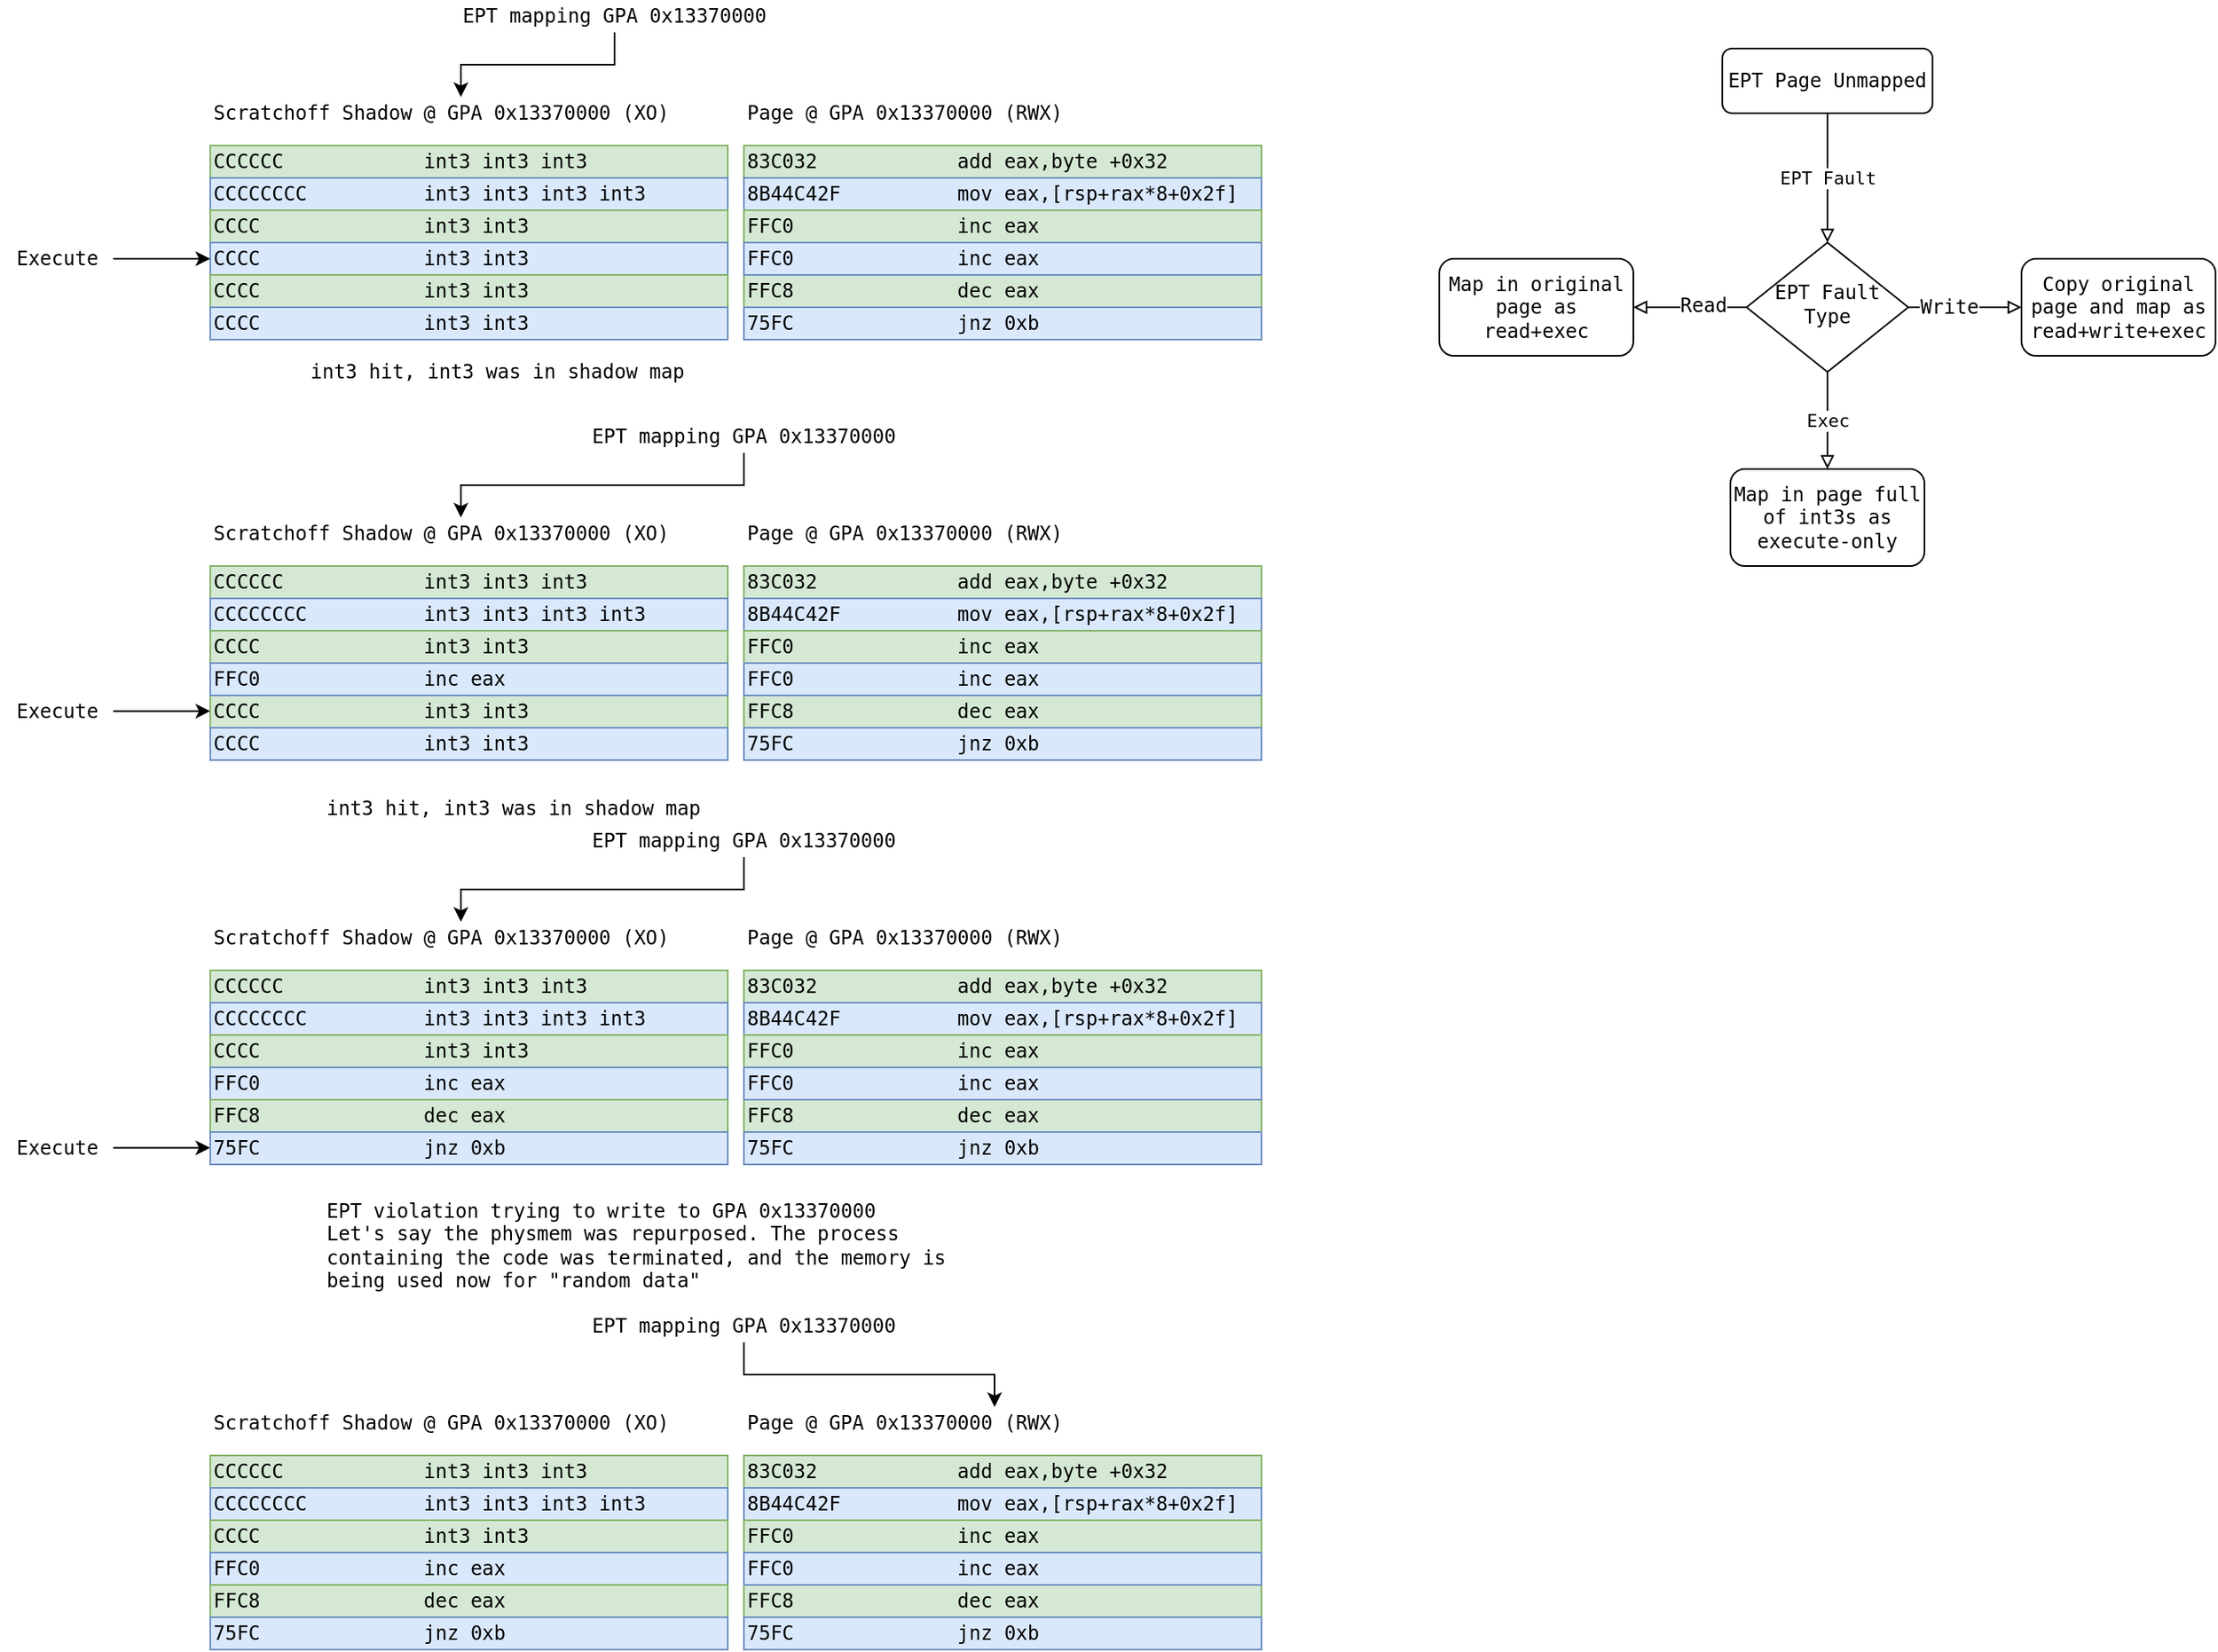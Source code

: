 <mxfile version="12.6.5" type="device"><diagram id="C5RBs43oDa-KdzZeNtuy" name="Page-1"><mxGraphModel dx="3076" dy="861" grid="1" gridSize="10" guides="1" tooltips="1" connect="1" arrows="1" fold="1" page="1" pageScale="1" pageWidth="827" pageHeight="1169" math="0" shadow="0"><root><mxCell id="WIyWlLk6GJQsqaUBKTNV-0"/><mxCell id="WIyWlLk6GJQsqaUBKTNV-1" parent="WIyWlLk6GJQsqaUBKTNV-0"/><mxCell id="fYYYIDdy7wJYG13n1ZmC-24" value="EPT Fault" style="edgeStyle=orthogonalEdgeStyle;rounded=0;orthogonalLoop=1;jettySize=auto;html=1;exitX=0.5;exitY=1;exitDx=0;exitDy=0;entryX=0.5;entryY=0;entryDx=0;entryDy=0;endArrow=block;endFill=0;align=center;fontFamily=Monospace;" parent="WIyWlLk6GJQsqaUBKTNV-1" source="WIyWlLk6GJQsqaUBKTNV-3" target="WIyWlLk6GJQsqaUBKTNV-6" edge="1"><mxGeometry relative="1" as="geometry"><Array as="points"><mxPoint x="220" y="130"/><mxPoint x="220" y="130"/></Array></mxGeometry></mxCell><mxCell id="WIyWlLk6GJQsqaUBKTNV-3" value="EPT Page Unmapped" style="rounded=1;whiteSpace=wrap;html=1;fontSize=12;glass=0;strokeWidth=1;shadow=0;fontFamily=Monospace;" parent="WIyWlLk6GJQsqaUBKTNV-1" vertex="1"><mxGeometry x="155" y="50" width="130" height="40" as="geometry"/></mxCell><mxCell id="fYYYIDdy7wJYG13n1ZmC-17" style="edgeStyle=orthogonalEdgeStyle;rounded=0;orthogonalLoop=1;jettySize=auto;html=1;exitX=1;exitY=0.5;exitDx=0;exitDy=0;endArrow=block;endFill=0;fontFamily=Monospace;" parent="WIyWlLk6GJQsqaUBKTNV-1" source="WIyWlLk6GJQsqaUBKTNV-6" target="fYYYIDdy7wJYG13n1ZmC-16" edge="1"><mxGeometry relative="1" as="geometry"/></mxCell><mxCell id="fYYYIDdy7wJYG13n1ZmC-18" value="Write" style="text;html=1;align=center;verticalAlign=middle;resizable=0;points=[];labelBackgroundColor=#ffffff;fontFamily=Monospace;" parent="fYYYIDdy7wJYG13n1ZmC-17" vertex="1" connectable="0"><mxGeometry x="-0.281" relative="1" as="geometry"><mxPoint as="offset"/></mxGeometry></mxCell><mxCell id="fYYYIDdy7wJYG13n1ZmC-20" style="edgeStyle=orthogonalEdgeStyle;rounded=0;orthogonalLoop=1;jettySize=auto;html=1;exitX=0;exitY=0.5;exitDx=0;exitDy=0;entryX=1;entryY=0.5;entryDx=0;entryDy=0;endArrow=block;endFill=0;fontFamily=Monospace;" parent="WIyWlLk6GJQsqaUBKTNV-1" source="WIyWlLk6GJQsqaUBKTNV-6" target="fYYYIDdy7wJYG13n1ZmC-19" edge="1"><mxGeometry relative="1" as="geometry"/></mxCell><mxCell id="fYYYIDdy7wJYG13n1ZmC-21" value="Read" style="text;html=1;align=center;verticalAlign=middle;resizable=0;points=[];labelBackgroundColor=#ffffff;fontFamily=Monospace;" parent="fYYYIDdy7wJYG13n1ZmC-20" vertex="1" connectable="0"><mxGeometry x="-0.224" y="-1" relative="1" as="geometry"><mxPoint as="offset"/></mxGeometry></mxCell><mxCell id="fYYYIDdy7wJYG13n1ZmC-23" value="Exec" style="edgeStyle=orthogonalEdgeStyle;rounded=0;orthogonalLoop=1;jettySize=auto;html=1;exitX=0.5;exitY=1;exitDx=0;exitDy=0;entryX=0.5;entryY=0;entryDx=0;entryDy=0;endArrow=block;endFill=0;fontFamily=Monospace;" parent="WIyWlLk6GJQsqaUBKTNV-1" source="WIyWlLk6GJQsqaUBKTNV-6" target="fYYYIDdy7wJYG13n1ZmC-22" edge="1"><mxGeometry relative="1" as="geometry"><Array as="points"><mxPoint x="220" y="270"/><mxPoint x="220" y="270"/></Array></mxGeometry></mxCell><mxCell id="WIyWlLk6GJQsqaUBKTNV-6" value="EPT Fault Type" style="rhombus;whiteSpace=wrap;html=1;shadow=0;fontFamily=Monospace;fontSize=12;align=center;strokeWidth=1;spacing=6;spacingTop=-4;" parent="WIyWlLk6GJQsqaUBKTNV-1" vertex="1"><mxGeometry x="170" y="170" width="100" height="80" as="geometry"/></mxCell><mxCell id="fYYYIDdy7wJYG13n1ZmC-16" value="Copy original page and map as read+write+exec" style="rounded=1;whiteSpace=wrap;html=1;shadow=0;comic=0;fontFamily=Monospace;" parent="WIyWlLk6GJQsqaUBKTNV-1" vertex="1"><mxGeometry x="340" y="180" width="120" height="60" as="geometry"/></mxCell><mxCell id="fYYYIDdy7wJYG13n1ZmC-19" value="Map in original page as read+exec" style="rounded=1;whiteSpace=wrap;html=1;shadow=0;comic=0;fontFamily=Monospace;" parent="WIyWlLk6GJQsqaUBKTNV-1" vertex="1"><mxGeometry x="-20.0" y="180" width="120" height="60" as="geometry"/></mxCell><mxCell id="fYYYIDdy7wJYG13n1ZmC-22" value="Map in page full of int3s as execute-only" style="rounded=1;whiteSpace=wrap;html=1;shadow=0;comic=0;fontFamily=Monospace;" parent="WIyWlLk6GJQsqaUBKTNV-1" vertex="1"><mxGeometry x="160" y="310" width="120" height="60" as="geometry"/></mxCell><mxCell id="PS5D3Dd8yRjl23lFKh8h-10" value="&lt;div&gt;83C032&amp;nbsp; &amp;nbsp; &amp;nbsp; &amp;nbsp; &amp;nbsp; &amp;nbsp; add eax,byte +0x32&lt;/div&gt;" style="rounded=0;whiteSpace=wrap;html=1;fontFamily=Monospace;align=left;fillColor=#d5e8d4;strokeColor=#82b366;" vertex="1" parent="WIyWlLk6GJQsqaUBKTNV-1"><mxGeometry x="-450" y="110" width="320" height="20" as="geometry"/></mxCell><mxCell id="PS5D3Dd8yRjl23lFKh8h-11" value="&lt;span style=&quot;white-space: normal&quot;&gt;8B44C42F&amp;nbsp; &amp;nbsp; &amp;nbsp; &amp;nbsp; &amp;nbsp; mov eax,[rsp+rax*8+0x2f]&lt;/span&gt;" style="rounded=0;whiteSpace=wrap;html=1;fontFamily=Monospace;align=left;fillColor=#dae8fc;strokeColor=#6c8ebf;" vertex="1" parent="WIyWlLk6GJQsqaUBKTNV-1"><mxGeometry x="-450" y="130" width="320" height="20" as="geometry"/></mxCell><mxCell id="PS5D3Dd8yRjl23lFKh8h-12" value="&lt;span style=&quot;text-align: center&quot;&gt;FFC0&amp;nbsp; &amp;nbsp; &amp;nbsp; &amp;nbsp; &amp;nbsp; &amp;nbsp; &amp;nbsp; inc eax&lt;/span&gt;" style="rounded=0;whiteSpace=wrap;html=1;fontFamily=Monospace;align=left;fillColor=#d5e8d4;strokeColor=#82b366;" vertex="1" parent="WIyWlLk6GJQsqaUBKTNV-1"><mxGeometry x="-450" y="150" width="320" height="20" as="geometry"/></mxCell><mxCell id="PS5D3Dd8yRjl23lFKh8h-14" value="&lt;span style=&quot;text-align: center&quot;&gt;FFC8&amp;nbsp; &amp;nbsp; &amp;nbsp; &amp;nbsp; &amp;nbsp; &amp;nbsp; &amp;nbsp; dec eax&lt;/span&gt;" style="rounded=0;whiteSpace=wrap;html=1;fontFamily=Monospace;align=left;fillColor=#d5e8d4;strokeColor=#82b366;" vertex="1" parent="WIyWlLk6GJQsqaUBKTNV-1"><mxGeometry x="-450" y="190" width="320" height="20" as="geometry"/></mxCell><mxCell id="PS5D3Dd8yRjl23lFKh8h-15" value="&lt;span style=&quot;text-align: center&quot;&gt;75FC&amp;nbsp; &amp;nbsp; &amp;nbsp; &amp;nbsp; &amp;nbsp; &amp;nbsp; &amp;nbsp; jnz 0xb&lt;/span&gt;" style="rounded=0;whiteSpace=wrap;html=1;fontFamily=Monospace;align=left;fillColor=#dae8fc;strokeColor=#6c8ebf;" vertex="1" parent="WIyWlLk6GJQsqaUBKTNV-1"><mxGeometry x="-450" y="210" width="320" height="20" as="geometry"/></mxCell><mxCell id="PS5D3Dd8yRjl23lFKh8h-16" value="Page @ GPA 0x13370000 (RWX)" style="text;html=1;strokeColor=none;fillColor=none;align=left;verticalAlign=middle;whiteSpace=wrap;rounded=0;fontFamily=Monospace;" vertex="1" parent="WIyWlLk6GJQsqaUBKTNV-1"><mxGeometry x="-450" y="80" width="310" height="20" as="geometry"/></mxCell><mxCell id="PS5D3Dd8yRjl23lFKh8h-18" value="&lt;div&gt;CCCCCC&amp;nbsp; &amp;nbsp; &amp;nbsp; &amp;nbsp; &amp;nbsp; &amp;nbsp; int3 int3 int3&lt;/div&gt;" style="rounded=0;whiteSpace=wrap;html=1;fontFamily=Monospace;align=left;fillColor=#d5e8d4;strokeColor=#82b366;" vertex="1" parent="WIyWlLk6GJQsqaUBKTNV-1"><mxGeometry x="-780" y="110" width="320" height="20" as="geometry"/></mxCell><mxCell id="PS5D3Dd8yRjl23lFKh8h-19" value="&lt;span style=&quot;white-space: normal&quot;&gt;CCCCCCCC&amp;nbsp; &amp;nbsp; &amp;nbsp; &amp;nbsp; &amp;nbsp; int3 int3 int3 int3&lt;/span&gt;" style="rounded=0;whiteSpace=wrap;html=1;fontFamily=Monospace;align=left;fillColor=#dae8fc;strokeColor=#6c8ebf;" vertex="1" parent="WIyWlLk6GJQsqaUBKTNV-1"><mxGeometry x="-780" y="130" width="320" height="20" as="geometry"/></mxCell><mxCell id="PS5D3Dd8yRjl23lFKh8h-20" value="&lt;span style=&quot;text-align: center&quot;&gt;CCCC&amp;nbsp; &amp;nbsp; &amp;nbsp; &amp;nbsp; &amp;nbsp; &amp;nbsp; &amp;nbsp; int3 int3&lt;/span&gt;" style="rounded=0;whiteSpace=wrap;html=1;fontFamily=Monospace;align=left;fillColor=#d5e8d4;strokeColor=#82b366;" vertex="1" parent="WIyWlLk6GJQsqaUBKTNV-1"><mxGeometry x="-780" y="150" width="320" height="20" as="geometry"/></mxCell><mxCell id="PS5D3Dd8yRjl23lFKh8h-21" value="&lt;span style=&quot;text-align: center&quot;&gt;CCCC&amp;nbsp; &amp;nbsp; &amp;nbsp; &amp;nbsp; &amp;nbsp; &amp;nbsp; &amp;nbsp; int3 int3&lt;/span&gt;" style="rounded=0;whiteSpace=wrap;html=1;fontFamily=Monospace;align=left;fillColor=#dae8fc;strokeColor=#6c8ebf;" vertex="1" parent="WIyWlLk6GJQsqaUBKTNV-1"><mxGeometry x="-780" y="170" width="320" height="20" as="geometry"/></mxCell><mxCell id="PS5D3Dd8yRjl23lFKh8h-22" value="&lt;span style=&quot;text-align: center&quot;&gt;CCCC&amp;nbsp; &amp;nbsp; &amp;nbsp; &amp;nbsp; &amp;nbsp; &amp;nbsp; &amp;nbsp; int3 int3&lt;/span&gt;" style="rounded=0;whiteSpace=wrap;html=1;fontFamily=Monospace;align=left;fillColor=#d5e8d4;strokeColor=#82b366;" vertex="1" parent="WIyWlLk6GJQsqaUBKTNV-1"><mxGeometry x="-780" y="190" width="320" height="20" as="geometry"/></mxCell><mxCell id="PS5D3Dd8yRjl23lFKh8h-23" value="&lt;span style=&quot;text-align: center&quot;&gt;CCCC&amp;nbsp; &amp;nbsp; &amp;nbsp; &amp;nbsp; &amp;nbsp; &amp;nbsp; &amp;nbsp; int3 int3&lt;/span&gt;" style="rounded=0;whiteSpace=wrap;html=1;fontFamily=Monospace;align=left;fillColor=#dae8fc;strokeColor=#6c8ebf;" vertex="1" parent="WIyWlLk6GJQsqaUBKTNV-1"><mxGeometry x="-780" y="210" width="320" height="20" as="geometry"/></mxCell><mxCell id="PS5D3Dd8yRjl23lFKh8h-25" value="Scratchoff Shadow @ GPA 0x13370000 (XO)" style="text;html=1;strokeColor=none;fillColor=none;align=left;verticalAlign=middle;whiteSpace=wrap;rounded=0;fontFamily=Monospace;" vertex="1" parent="WIyWlLk6GJQsqaUBKTNV-1"><mxGeometry x="-780" y="80" width="310" height="20" as="geometry"/></mxCell><mxCell id="PS5D3Dd8yRjl23lFKh8h-27" style="edgeStyle=orthogonalEdgeStyle;rounded=0;orthogonalLoop=1;jettySize=auto;html=1;exitX=0.5;exitY=1;exitDx=0;exitDy=0;fontFamily=Monospace;" edge="1" parent="WIyWlLk6GJQsqaUBKTNV-1" source="PS5D3Dd8yRjl23lFKh8h-26" target="PS5D3Dd8yRjl23lFKh8h-25"><mxGeometry relative="1" as="geometry"/></mxCell><mxCell id="PS5D3Dd8yRjl23lFKh8h-26" value="EPT mapping GPA 0x13370000" style="text;html=1;strokeColor=none;fillColor=none;align=center;verticalAlign=middle;whiteSpace=wrap;rounded=0;fontFamily=Monospace;" vertex="1" parent="WIyWlLk6GJQsqaUBKTNV-1"><mxGeometry x="-660" y="20" width="260" height="20" as="geometry"/></mxCell><mxCell id="PS5D3Dd8yRjl23lFKh8h-28" value="" style="endArrow=classic;html=1;fontFamily=Monospace;" edge="1" parent="WIyWlLk6GJQsqaUBKTNV-1"><mxGeometry width="50" height="50" relative="1" as="geometry"><mxPoint x="-840" y="180" as="sourcePoint"/><mxPoint x="-780" y="180" as="targetPoint"/></mxGeometry></mxCell><mxCell id="PS5D3Dd8yRjl23lFKh8h-29" value="int3 hit, int3 was in shadow map" style="text;html=1;strokeColor=none;fillColor=none;align=left;verticalAlign=middle;whiteSpace=wrap;rounded=0;fontFamily=Monospace;" vertex="1" parent="WIyWlLk6GJQsqaUBKTNV-1"><mxGeometry x="-720" y="240" width="260" height="20" as="geometry"/></mxCell><mxCell id="PS5D3Dd8yRjl23lFKh8h-30" value="Execute" style="text;html=1;align=center;verticalAlign=middle;resizable=0;points=[];autosize=1;fontFamily=Monospace;" vertex="1" parent="WIyWlLk6GJQsqaUBKTNV-1"><mxGeometry x="-910" y="170" width="70" height="20" as="geometry"/></mxCell><mxCell id="PS5D3Dd8yRjl23lFKh8h-31" value="&lt;div&gt;83C032&amp;nbsp; &amp;nbsp; &amp;nbsp; &amp;nbsp; &amp;nbsp; &amp;nbsp; add eax,byte +0x32&lt;/div&gt;" style="rounded=0;whiteSpace=wrap;html=1;fontFamily=Monospace;align=left;fillColor=#d5e8d4;strokeColor=#82b366;" vertex="1" parent="WIyWlLk6GJQsqaUBKTNV-1"><mxGeometry x="-450" y="370" width="320" height="20" as="geometry"/></mxCell><mxCell id="PS5D3Dd8yRjl23lFKh8h-32" value="&lt;span style=&quot;white-space: normal&quot;&gt;8B44C42F&amp;nbsp; &amp;nbsp; &amp;nbsp; &amp;nbsp; &amp;nbsp; mov eax,[rsp+rax*8+0x2f]&lt;/span&gt;" style="rounded=0;whiteSpace=wrap;html=1;fontFamily=Monospace;align=left;fillColor=#dae8fc;strokeColor=#6c8ebf;" vertex="1" parent="WIyWlLk6GJQsqaUBKTNV-1"><mxGeometry x="-450" y="390" width="320" height="20" as="geometry"/></mxCell><mxCell id="PS5D3Dd8yRjl23lFKh8h-33" value="&lt;span style=&quot;text-align: center&quot;&gt;FFC0&amp;nbsp; &amp;nbsp; &amp;nbsp; &amp;nbsp; &amp;nbsp; &amp;nbsp; &amp;nbsp; inc eax&lt;/span&gt;" style="rounded=0;whiteSpace=wrap;html=1;fontFamily=Monospace;align=left;fillColor=#d5e8d4;strokeColor=#82b366;" vertex="1" parent="WIyWlLk6GJQsqaUBKTNV-1"><mxGeometry x="-450" y="410" width="320" height="20" as="geometry"/></mxCell><mxCell id="PS5D3Dd8yRjl23lFKh8h-35" value="&lt;span style=&quot;text-align: center&quot;&gt;FFC8&amp;nbsp; &amp;nbsp; &amp;nbsp; &amp;nbsp; &amp;nbsp; &amp;nbsp; &amp;nbsp; dec eax&lt;/span&gt;" style="rounded=0;whiteSpace=wrap;html=1;fontFamily=Monospace;align=left;fillColor=#d5e8d4;strokeColor=#82b366;" vertex="1" parent="WIyWlLk6GJQsqaUBKTNV-1"><mxGeometry x="-450" y="450" width="320" height="20" as="geometry"/></mxCell><mxCell id="PS5D3Dd8yRjl23lFKh8h-36" value="&lt;span style=&quot;text-align: center&quot;&gt;75FC&amp;nbsp; &amp;nbsp; &amp;nbsp; &amp;nbsp; &amp;nbsp; &amp;nbsp; &amp;nbsp; jnz 0xb&lt;/span&gt;" style="rounded=0;whiteSpace=wrap;html=1;fontFamily=Monospace;align=left;fillColor=#dae8fc;strokeColor=#6c8ebf;" vertex="1" parent="WIyWlLk6GJQsqaUBKTNV-1"><mxGeometry x="-450" y="470" width="320" height="20" as="geometry"/></mxCell><mxCell id="PS5D3Dd8yRjl23lFKh8h-37" value="Page @ GPA 0x13370000 (RWX)" style="text;html=1;strokeColor=none;fillColor=none;align=left;verticalAlign=middle;whiteSpace=wrap;rounded=0;fontFamily=Monospace;" vertex="1" parent="WIyWlLk6GJQsqaUBKTNV-1"><mxGeometry x="-450" y="340" width="310" height="20" as="geometry"/></mxCell><mxCell id="PS5D3Dd8yRjl23lFKh8h-38" value="&lt;div&gt;CCCCCC&amp;nbsp; &amp;nbsp; &amp;nbsp; &amp;nbsp; &amp;nbsp; &amp;nbsp; int3 int3 int3&lt;/div&gt;" style="rounded=0;whiteSpace=wrap;html=1;fontFamily=Monospace;align=left;fillColor=#d5e8d4;strokeColor=#82b366;" vertex="1" parent="WIyWlLk6GJQsqaUBKTNV-1"><mxGeometry x="-780" y="370" width="320" height="20" as="geometry"/></mxCell><mxCell id="PS5D3Dd8yRjl23lFKh8h-39" value="&lt;span style=&quot;white-space: normal&quot;&gt;CCCCCCCC&amp;nbsp; &amp;nbsp; &amp;nbsp; &amp;nbsp; &amp;nbsp; int3 int3 int3 int3&lt;/span&gt;" style="rounded=0;whiteSpace=wrap;html=1;fontFamily=Monospace;align=left;fillColor=#dae8fc;strokeColor=#6c8ebf;" vertex="1" parent="WIyWlLk6GJQsqaUBKTNV-1"><mxGeometry x="-780" y="390" width="320" height="20" as="geometry"/></mxCell><mxCell id="PS5D3Dd8yRjl23lFKh8h-40" value="&lt;span style=&quot;text-align: center&quot;&gt;CCCC&amp;nbsp; &amp;nbsp; &amp;nbsp; &amp;nbsp; &amp;nbsp; &amp;nbsp; &amp;nbsp; int3 int3&lt;/span&gt;" style="rounded=0;whiteSpace=wrap;html=1;fontFamily=Monospace;align=left;fillColor=#d5e8d4;strokeColor=#82b366;" vertex="1" parent="WIyWlLk6GJQsqaUBKTNV-1"><mxGeometry x="-780" y="410" width="320" height="20" as="geometry"/></mxCell><mxCell id="PS5D3Dd8yRjl23lFKh8h-42" value="&lt;span style=&quot;text-align: center&quot;&gt;CCCC&amp;nbsp; &amp;nbsp; &amp;nbsp; &amp;nbsp; &amp;nbsp; &amp;nbsp; &amp;nbsp; int3 int3&lt;/span&gt;" style="rounded=0;whiteSpace=wrap;html=1;fontFamily=Monospace;align=left;fillColor=#d5e8d4;strokeColor=#82b366;" vertex="1" parent="WIyWlLk6GJQsqaUBKTNV-1"><mxGeometry x="-780" y="450" width="320" height="20" as="geometry"/></mxCell><mxCell id="PS5D3Dd8yRjl23lFKh8h-43" value="&lt;span style=&quot;text-align: center&quot;&gt;CCCC&amp;nbsp; &amp;nbsp; &amp;nbsp; &amp;nbsp; &amp;nbsp; &amp;nbsp; &amp;nbsp; int3 int3&lt;/span&gt;" style="rounded=0;whiteSpace=wrap;html=1;fontFamily=Monospace;align=left;fillColor=#dae8fc;strokeColor=#6c8ebf;" vertex="1" parent="WIyWlLk6GJQsqaUBKTNV-1"><mxGeometry x="-780" y="470" width="320" height="20" as="geometry"/></mxCell><mxCell id="PS5D3Dd8yRjl23lFKh8h-44" value="Scratchoff Shadow @ GPA 0x13370000 (XO)" style="text;html=1;strokeColor=none;fillColor=none;align=left;verticalAlign=middle;whiteSpace=wrap;rounded=0;fontFamily=Monospace;" vertex="1" parent="WIyWlLk6GJQsqaUBKTNV-1"><mxGeometry x="-780" y="340" width="310" height="20" as="geometry"/></mxCell><mxCell id="PS5D3Dd8yRjl23lFKh8h-45" value="" style="endArrow=classic;html=1;fontFamily=Monospace;" edge="1" parent="WIyWlLk6GJQsqaUBKTNV-1"><mxGeometry width="50" height="50" relative="1" as="geometry"><mxPoint x="-840" y="459.71" as="sourcePoint"/><mxPoint x="-780" y="459.71" as="targetPoint"/></mxGeometry></mxCell><mxCell id="PS5D3Dd8yRjl23lFKh8h-47" value="&lt;span style=&quot;text-align: center&quot;&gt;FFC0&amp;nbsp; &amp;nbsp; &amp;nbsp; &amp;nbsp; &amp;nbsp; &amp;nbsp; &amp;nbsp; inc eax&lt;/span&gt;" style="rounded=0;whiteSpace=wrap;html=1;fontFamily=Monospace;align=left;fillColor=#dae8fc;strokeColor=#6c8ebf;" vertex="1" parent="WIyWlLk6GJQsqaUBKTNV-1"><mxGeometry x="-780" y="430" width="320" height="20" as="geometry"/></mxCell><mxCell id="PS5D3Dd8yRjl23lFKh8h-48" value="&lt;span style=&quot;text-align: center&quot;&gt;FFC0&amp;nbsp; &amp;nbsp; &amp;nbsp; &amp;nbsp; &amp;nbsp; &amp;nbsp; &amp;nbsp; inc eax&lt;/span&gt;" style="rounded=0;whiteSpace=wrap;html=1;fontFamily=Monospace;align=left;fillColor=#dae8fc;strokeColor=#6c8ebf;" vertex="1" parent="WIyWlLk6GJQsqaUBKTNV-1"><mxGeometry x="-450" y="430" width="320" height="20" as="geometry"/></mxCell><mxCell id="PS5D3Dd8yRjl23lFKh8h-49" value="&lt;span style=&quot;text-align: center&quot;&gt;FFC0&amp;nbsp; &amp;nbsp; &amp;nbsp; &amp;nbsp; &amp;nbsp; &amp;nbsp; &amp;nbsp; inc eax&lt;/span&gt;" style="rounded=0;whiteSpace=wrap;html=1;fontFamily=Monospace;align=left;fillColor=#dae8fc;strokeColor=#6c8ebf;" vertex="1" parent="WIyWlLk6GJQsqaUBKTNV-1"><mxGeometry x="-450" y="170" width="320" height="20" as="geometry"/></mxCell><mxCell id="PS5D3Dd8yRjl23lFKh8h-50" value="Execute" style="text;html=1;align=center;verticalAlign=middle;resizable=0;points=[];autosize=1;fontFamily=Monospace;" vertex="1" parent="WIyWlLk6GJQsqaUBKTNV-1"><mxGeometry x="-910" y="450" width="70" height="20" as="geometry"/></mxCell><mxCell id="PS5D3Dd8yRjl23lFKh8h-51" value="int3 hit, int3 was in shadow map" style="text;html=1;strokeColor=none;fillColor=none;align=left;verticalAlign=middle;whiteSpace=wrap;rounded=0;fontFamily=Monospace;" vertex="1" parent="WIyWlLk6GJQsqaUBKTNV-1"><mxGeometry x="-710" y="510" width="260" height="20" as="geometry"/></mxCell><mxCell id="PS5D3Dd8yRjl23lFKh8h-52" value="&lt;div&gt;83C032&amp;nbsp; &amp;nbsp; &amp;nbsp; &amp;nbsp; &amp;nbsp; &amp;nbsp; add eax,byte +0x32&lt;/div&gt;" style="rounded=0;whiteSpace=wrap;html=1;fontFamily=Monospace;align=left;fillColor=#d5e8d4;strokeColor=#82b366;" vertex="1" parent="WIyWlLk6GJQsqaUBKTNV-1"><mxGeometry x="-450" y="620" width="320" height="20" as="geometry"/></mxCell><mxCell id="PS5D3Dd8yRjl23lFKh8h-53" value="&lt;span style=&quot;white-space: normal&quot;&gt;8B44C42F&amp;nbsp; &amp;nbsp; &amp;nbsp; &amp;nbsp; &amp;nbsp; mov eax,[rsp+rax*8+0x2f]&lt;/span&gt;" style="rounded=0;whiteSpace=wrap;html=1;fontFamily=Monospace;align=left;fillColor=#dae8fc;strokeColor=#6c8ebf;" vertex="1" parent="WIyWlLk6GJQsqaUBKTNV-1"><mxGeometry x="-450" y="640" width="320" height="20" as="geometry"/></mxCell><mxCell id="PS5D3Dd8yRjl23lFKh8h-54" value="&lt;span style=&quot;text-align: center&quot;&gt;FFC0&amp;nbsp; &amp;nbsp; &amp;nbsp; &amp;nbsp; &amp;nbsp; &amp;nbsp; &amp;nbsp; inc eax&lt;/span&gt;" style="rounded=0;whiteSpace=wrap;html=1;fontFamily=Monospace;align=left;fillColor=#d5e8d4;strokeColor=#82b366;" vertex="1" parent="WIyWlLk6GJQsqaUBKTNV-1"><mxGeometry x="-450" y="660" width="320" height="20" as="geometry"/></mxCell><mxCell id="PS5D3Dd8yRjl23lFKh8h-55" value="&lt;span style=&quot;text-align: center&quot;&gt;FFC8&amp;nbsp; &amp;nbsp; &amp;nbsp; &amp;nbsp; &amp;nbsp; &amp;nbsp; &amp;nbsp; dec eax&lt;/span&gt;" style="rounded=0;whiteSpace=wrap;html=1;fontFamily=Monospace;align=left;fillColor=#d5e8d4;strokeColor=#82b366;" vertex="1" parent="WIyWlLk6GJQsqaUBKTNV-1"><mxGeometry x="-450" y="700" width="320" height="20" as="geometry"/></mxCell><mxCell id="PS5D3Dd8yRjl23lFKh8h-56" value="&lt;span style=&quot;text-align: center&quot;&gt;75FC&amp;nbsp; &amp;nbsp; &amp;nbsp; &amp;nbsp; &amp;nbsp; &amp;nbsp; &amp;nbsp; jnz 0xb&lt;/span&gt;" style="rounded=0;whiteSpace=wrap;html=1;fontFamily=Monospace;align=left;fillColor=#dae8fc;strokeColor=#6c8ebf;" vertex="1" parent="WIyWlLk6GJQsqaUBKTNV-1"><mxGeometry x="-450" y="720" width="320" height="20" as="geometry"/></mxCell><mxCell id="PS5D3Dd8yRjl23lFKh8h-57" value="Page @ GPA 0x13370000 (RWX)" style="text;html=1;strokeColor=none;fillColor=none;align=left;verticalAlign=middle;whiteSpace=wrap;rounded=0;fontFamily=Monospace;" vertex="1" parent="WIyWlLk6GJQsqaUBKTNV-1"><mxGeometry x="-450" y="590" width="310" height="20" as="geometry"/></mxCell><mxCell id="PS5D3Dd8yRjl23lFKh8h-58" value="&lt;div&gt;CCCCCC&amp;nbsp; &amp;nbsp; &amp;nbsp; &amp;nbsp; &amp;nbsp; &amp;nbsp; int3 int3 int3&lt;/div&gt;" style="rounded=0;whiteSpace=wrap;html=1;fontFamily=Monospace;align=left;fillColor=#d5e8d4;strokeColor=#82b366;" vertex="1" parent="WIyWlLk6GJQsqaUBKTNV-1"><mxGeometry x="-780" y="620" width="320" height="20" as="geometry"/></mxCell><mxCell id="PS5D3Dd8yRjl23lFKh8h-59" value="&lt;span style=&quot;white-space: normal&quot;&gt;CCCCCCCC&amp;nbsp; &amp;nbsp; &amp;nbsp; &amp;nbsp; &amp;nbsp; int3 int3 int3 int3&lt;/span&gt;" style="rounded=0;whiteSpace=wrap;html=1;fontFamily=Monospace;align=left;fillColor=#dae8fc;strokeColor=#6c8ebf;" vertex="1" parent="WIyWlLk6GJQsqaUBKTNV-1"><mxGeometry x="-780" y="640" width="320" height="20" as="geometry"/></mxCell><mxCell id="PS5D3Dd8yRjl23lFKh8h-60" value="&lt;span style=&quot;text-align: center&quot;&gt;CCCC&amp;nbsp; &amp;nbsp; &amp;nbsp; &amp;nbsp; &amp;nbsp; &amp;nbsp; &amp;nbsp; int3 int3&lt;/span&gt;" style="rounded=0;whiteSpace=wrap;html=1;fontFamily=Monospace;align=left;fillColor=#d5e8d4;strokeColor=#82b366;" vertex="1" parent="WIyWlLk6GJQsqaUBKTNV-1"><mxGeometry x="-780" y="660" width="320" height="20" as="geometry"/></mxCell><mxCell id="PS5D3Dd8yRjl23lFKh8h-63" value="Scratchoff Shadow @ GPA 0x13370000 (XO)" style="text;html=1;strokeColor=none;fillColor=none;align=left;verticalAlign=middle;whiteSpace=wrap;rounded=0;fontFamily=Monospace;" vertex="1" parent="WIyWlLk6GJQsqaUBKTNV-1"><mxGeometry x="-780" y="590" width="310" height="20" as="geometry"/></mxCell><mxCell id="PS5D3Dd8yRjl23lFKh8h-65" value="&lt;span style=&quot;text-align: center&quot;&gt;FFC0&amp;nbsp; &amp;nbsp; &amp;nbsp; &amp;nbsp; &amp;nbsp; &amp;nbsp; &amp;nbsp; inc eax&lt;/span&gt;" style="rounded=0;whiteSpace=wrap;html=1;fontFamily=Monospace;align=left;fillColor=#dae8fc;strokeColor=#6c8ebf;" vertex="1" parent="WIyWlLk6GJQsqaUBKTNV-1"><mxGeometry x="-780" y="680" width="320" height="20" as="geometry"/></mxCell><mxCell id="PS5D3Dd8yRjl23lFKh8h-66" value="&lt;span style=&quot;text-align: center&quot;&gt;FFC0&amp;nbsp; &amp;nbsp; &amp;nbsp; &amp;nbsp; &amp;nbsp; &amp;nbsp; &amp;nbsp; inc eax&lt;/span&gt;" style="rounded=0;whiteSpace=wrap;html=1;fontFamily=Monospace;align=left;fillColor=#dae8fc;strokeColor=#6c8ebf;" vertex="1" parent="WIyWlLk6GJQsqaUBKTNV-1"><mxGeometry x="-450" y="680" width="320" height="20" as="geometry"/></mxCell><mxCell id="PS5D3Dd8yRjl23lFKh8h-67" value="&lt;span style=&quot;text-align: center&quot;&gt;FFC8&amp;nbsp; &amp;nbsp; &amp;nbsp; &amp;nbsp; &amp;nbsp; &amp;nbsp; &amp;nbsp; dec eax&lt;/span&gt;" style="rounded=0;whiteSpace=wrap;html=1;fontFamily=Monospace;align=left;fillColor=#d5e8d4;strokeColor=#82b366;" vertex="1" parent="WIyWlLk6GJQsqaUBKTNV-1"><mxGeometry x="-780" y="700" width="320" height="20" as="geometry"/></mxCell><mxCell id="PS5D3Dd8yRjl23lFKh8h-68" value="" style="endArrow=classic;html=1;fontFamily=Monospace;" edge="1" parent="WIyWlLk6GJQsqaUBKTNV-1"><mxGeometry width="50" height="50" relative="1" as="geometry"><mxPoint x="-840" y="729.71" as="sourcePoint"/><mxPoint x="-780" y="729.71" as="targetPoint"/></mxGeometry></mxCell><mxCell id="PS5D3Dd8yRjl23lFKh8h-69" value="Execute" style="text;html=1;align=center;verticalAlign=middle;resizable=0;points=[];autosize=1;fontFamily=Monospace;" vertex="1" parent="WIyWlLk6GJQsqaUBKTNV-1"><mxGeometry x="-910" y="720" width="70" height="20" as="geometry"/></mxCell><mxCell id="PS5D3Dd8yRjl23lFKh8h-70" value="&lt;span style=&quot;text-align: center&quot;&gt;75FC&amp;nbsp; &amp;nbsp; &amp;nbsp; &amp;nbsp; &amp;nbsp; &amp;nbsp; &amp;nbsp; jnz 0xb&lt;/span&gt;" style="rounded=0;whiteSpace=wrap;html=1;fontFamily=Monospace;align=left;fillColor=#dae8fc;strokeColor=#6c8ebf;" vertex="1" parent="WIyWlLk6GJQsqaUBKTNV-1"><mxGeometry x="-780" y="720" width="320" height="20" as="geometry"/></mxCell><mxCell id="PS5D3Dd8yRjl23lFKh8h-71" value="EPT violation trying to write to GPA 0x13370000&lt;br&gt;Let's say the physmem was repurposed. The process containing the code was terminated, and the memory is being used now for &quot;random data&quot;" style="text;html=1;strokeColor=none;fillColor=none;align=left;verticalAlign=middle;whiteSpace=wrap;rounded=0;fontFamily=Monospace;" vertex="1" parent="WIyWlLk6GJQsqaUBKTNV-1"><mxGeometry x="-710" y="760" width="400" height="60" as="geometry"/></mxCell><mxCell id="PS5D3Dd8yRjl23lFKh8h-73" style="edgeStyle=orthogonalEdgeStyle;rounded=0;orthogonalLoop=1;jettySize=auto;html=1;entryX=0.5;entryY=0;entryDx=0;entryDy=0;fontFamily=Monospace;" edge="1" parent="WIyWlLk6GJQsqaUBKTNV-1" source="PS5D3Dd8yRjl23lFKh8h-72" target="PS5D3Dd8yRjl23lFKh8h-44"><mxGeometry relative="1" as="geometry"/></mxCell><mxCell id="PS5D3Dd8yRjl23lFKh8h-72" value="EPT mapping GPA 0x13370000" style="text;html=1;strokeColor=none;fillColor=none;align=center;verticalAlign=middle;whiteSpace=wrap;rounded=0;fontFamily=Monospace;" vertex="1" parent="WIyWlLk6GJQsqaUBKTNV-1"><mxGeometry x="-580" y="280" width="260" height="20" as="geometry"/></mxCell><mxCell id="PS5D3Dd8yRjl23lFKh8h-75" style="edgeStyle=orthogonalEdgeStyle;rounded=0;orthogonalLoop=1;jettySize=auto;html=1;entryX=0.5;entryY=0;entryDx=0;entryDy=0;fontFamily=Monospace;" edge="1" parent="WIyWlLk6GJQsqaUBKTNV-1" source="PS5D3Dd8yRjl23lFKh8h-74" target="PS5D3Dd8yRjl23lFKh8h-63"><mxGeometry relative="1" as="geometry"/></mxCell><mxCell id="PS5D3Dd8yRjl23lFKh8h-74" value="EPT mapping GPA 0x13370000" style="text;html=1;strokeColor=none;fillColor=none;align=center;verticalAlign=middle;whiteSpace=wrap;rounded=0;fontFamily=Monospace;" vertex="1" parent="WIyWlLk6GJQsqaUBKTNV-1"><mxGeometry x="-580" y="530" width="260" height="20" as="geometry"/></mxCell><mxCell id="PS5D3Dd8yRjl23lFKh8h-76" value="&lt;div&gt;83C032&amp;nbsp; &amp;nbsp; &amp;nbsp; &amp;nbsp; &amp;nbsp; &amp;nbsp; add eax,byte +0x32&lt;/div&gt;" style="rounded=0;whiteSpace=wrap;html=1;fontFamily=Monospace;align=left;fillColor=#d5e8d4;strokeColor=#82b366;" vertex="1" parent="WIyWlLk6GJQsqaUBKTNV-1"><mxGeometry x="-450" y="920" width="320" height="20" as="geometry"/></mxCell><mxCell id="PS5D3Dd8yRjl23lFKh8h-77" value="&lt;span style=&quot;white-space: normal&quot;&gt;8B44C42F&amp;nbsp; &amp;nbsp; &amp;nbsp; &amp;nbsp; &amp;nbsp; mov eax,[rsp+rax*8+0x2f]&lt;/span&gt;" style="rounded=0;whiteSpace=wrap;html=1;fontFamily=Monospace;align=left;fillColor=#dae8fc;strokeColor=#6c8ebf;" vertex="1" parent="WIyWlLk6GJQsqaUBKTNV-1"><mxGeometry x="-450" y="940" width="320" height="20" as="geometry"/></mxCell><mxCell id="PS5D3Dd8yRjl23lFKh8h-78" value="&lt;span style=&quot;text-align: center&quot;&gt;FFC0&amp;nbsp; &amp;nbsp; &amp;nbsp; &amp;nbsp; &amp;nbsp; &amp;nbsp; &amp;nbsp; inc eax&lt;/span&gt;" style="rounded=0;whiteSpace=wrap;html=1;fontFamily=Monospace;align=left;fillColor=#d5e8d4;strokeColor=#82b366;" vertex="1" parent="WIyWlLk6GJQsqaUBKTNV-1"><mxGeometry x="-450" y="960" width="320" height="20" as="geometry"/></mxCell><mxCell id="PS5D3Dd8yRjl23lFKh8h-79" value="&lt;span style=&quot;text-align: center&quot;&gt;FFC8&amp;nbsp; &amp;nbsp; &amp;nbsp; &amp;nbsp; &amp;nbsp; &amp;nbsp; &amp;nbsp; dec eax&lt;/span&gt;" style="rounded=0;whiteSpace=wrap;html=1;fontFamily=Monospace;align=left;fillColor=#d5e8d4;strokeColor=#82b366;" vertex="1" parent="WIyWlLk6GJQsqaUBKTNV-1"><mxGeometry x="-450" y="1000" width="320" height="20" as="geometry"/></mxCell><mxCell id="PS5D3Dd8yRjl23lFKh8h-80" value="&lt;span style=&quot;text-align: center&quot;&gt;75FC&amp;nbsp; &amp;nbsp; &amp;nbsp; &amp;nbsp; &amp;nbsp; &amp;nbsp; &amp;nbsp; jnz 0xb&lt;/span&gt;" style="rounded=0;whiteSpace=wrap;html=1;fontFamily=Monospace;align=left;fillColor=#dae8fc;strokeColor=#6c8ebf;" vertex="1" parent="WIyWlLk6GJQsqaUBKTNV-1"><mxGeometry x="-450" y="1020" width="320" height="20" as="geometry"/></mxCell><mxCell id="PS5D3Dd8yRjl23lFKh8h-81" value="Page @ GPA 0x13370000 (RWX)" style="text;html=1;strokeColor=none;fillColor=none;align=left;verticalAlign=middle;whiteSpace=wrap;rounded=0;fontFamily=Monospace;" vertex="1" parent="WIyWlLk6GJQsqaUBKTNV-1"><mxGeometry x="-450" y="890" width="310" height="20" as="geometry"/></mxCell><mxCell id="PS5D3Dd8yRjl23lFKh8h-82" value="&lt;div&gt;CCCCCC&amp;nbsp; &amp;nbsp; &amp;nbsp; &amp;nbsp; &amp;nbsp; &amp;nbsp; int3 int3 int3&lt;/div&gt;" style="rounded=0;whiteSpace=wrap;html=1;fontFamily=Monospace;align=left;fillColor=#d5e8d4;strokeColor=#82b366;" vertex="1" parent="WIyWlLk6GJQsqaUBKTNV-1"><mxGeometry x="-780" y="920" width="320" height="20" as="geometry"/></mxCell><mxCell id="PS5D3Dd8yRjl23lFKh8h-83" value="&lt;span style=&quot;white-space: normal&quot;&gt;CCCCCCCC&amp;nbsp; &amp;nbsp; &amp;nbsp; &amp;nbsp; &amp;nbsp; int3 int3 int3 int3&lt;/span&gt;" style="rounded=0;whiteSpace=wrap;html=1;fontFamily=Monospace;align=left;fillColor=#dae8fc;strokeColor=#6c8ebf;" vertex="1" parent="WIyWlLk6GJQsqaUBKTNV-1"><mxGeometry x="-780" y="940" width="320" height="20" as="geometry"/></mxCell><mxCell id="PS5D3Dd8yRjl23lFKh8h-84" value="&lt;span style=&quot;text-align: center&quot;&gt;CCCC&amp;nbsp; &amp;nbsp; &amp;nbsp; &amp;nbsp; &amp;nbsp; &amp;nbsp; &amp;nbsp; int3 int3&lt;/span&gt;" style="rounded=0;whiteSpace=wrap;html=1;fontFamily=Monospace;align=left;fillColor=#d5e8d4;strokeColor=#82b366;" vertex="1" parent="WIyWlLk6GJQsqaUBKTNV-1"><mxGeometry x="-780" y="960" width="320" height="20" as="geometry"/></mxCell><mxCell id="PS5D3Dd8yRjl23lFKh8h-85" value="Scratchoff Shadow @ GPA 0x13370000 (XO)" style="text;html=1;strokeColor=none;fillColor=none;align=left;verticalAlign=middle;whiteSpace=wrap;rounded=0;fontFamily=Monospace;" vertex="1" parent="WIyWlLk6GJQsqaUBKTNV-1"><mxGeometry x="-780" y="890" width="310" height="20" as="geometry"/></mxCell><mxCell id="PS5D3Dd8yRjl23lFKh8h-86" value="&lt;span style=&quot;text-align: center&quot;&gt;FFC0&amp;nbsp; &amp;nbsp; &amp;nbsp; &amp;nbsp; &amp;nbsp; &amp;nbsp; &amp;nbsp; inc eax&lt;/span&gt;" style="rounded=0;whiteSpace=wrap;html=1;fontFamily=Monospace;align=left;fillColor=#dae8fc;strokeColor=#6c8ebf;" vertex="1" parent="WIyWlLk6GJQsqaUBKTNV-1"><mxGeometry x="-780" y="980" width="320" height="20" as="geometry"/></mxCell><mxCell id="PS5D3Dd8yRjl23lFKh8h-87" value="&lt;span style=&quot;text-align: center&quot;&gt;FFC0&amp;nbsp; &amp;nbsp; &amp;nbsp; &amp;nbsp; &amp;nbsp; &amp;nbsp; &amp;nbsp; inc eax&lt;/span&gt;" style="rounded=0;whiteSpace=wrap;html=1;fontFamily=Monospace;align=left;fillColor=#dae8fc;strokeColor=#6c8ebf;" vertex="1" parent="WIyWlLk6GJQsqaUBKTNV-1"><mxGeometry x="-450" y="980" width="320" height="20" as="geometry"/></mxCell><mxCell id="PS5D3Dd8yRjl23lFKh8h-88" value="&lt;span style=&quot;text-align: center&quot;&gt;FFC8&amp;nbsp; &amp;nbsp; &amp;nbsp; &amp;nbsp; &amp;nbsp; &amp;nbsp; &amp;nbsp; dec eax&lt;/span&gt;" style="rounded=0;whiteSpace=wrap;html=1;fontFamily=Monospace;align=left;fillColor=#d5e8d4;strokeColor=#82b366;" vertex="1" parent="WIyWlLk6GJQsqaUBKTNV-1"><mxGeometry x="-780" y="1000" width="320" height="20" as="geometry"/></mxCell><mxCell id="PS5D3Dd8yRjl23lFKh8h-91" value="&lt;span style=&quot;text-align: center&quot;&gt;75FC&amp;nbsp; &amp;nbsp; &amp;nbsp; &amp;nbsp; &amp;nbsp; &amp;nbsp; &amp;nbsp; jnz 0xb&lt;/span&gt;" style="rounded=0;whiteSpace=wrap;html=1;fontFamily=Monospace;align=left;fillColor=#dae8fc;strokeColor=#6c8ebf;" vertex="1" parent="WIyWlLk6GJQsqaUBKTNV-1"><mxGeometry x="-780" y="1020" width="320" height="20" as="geometry"/></mxCell><mxCell id="PS5D3Dd8yRjl23lFKh8h-94" style="edgeStyle=orthogonalEdgeStyle;rounded=0;orthogonalLoop=1;jettySize=auto;html=1;entryX=0.5;entryY=0;entryDx=0;entryDy=0;fontFamily=Monospace;" edge="1" parent="WIyWlLk6GJQsqaUBKTNV-1" source="PS5D3Dd8yRjl23lFKh8h-93" target="PS5D3Dd8yRjl23lFKh8h-81"><mxGeometry relative="1" as="geometry"/></mxCell><mxCell id="PS5D3Dd8yRjl23lFKh8h-93" value="EPT mapping GPA 0x13370000" style="text;html=1;strokeColor=none;fillColor=none;align=center;verticalAlign=middle;whiteSpace=wrap;rounded=0;fontFamily=Monospace;" vertex="1" parent="WIyWlLk6GJQsqaUBKTNV-1"><mxGeometry x="-580" y="830" width="260" height="20" as="geometry"/></mxCell></root></mxGraphModel></diagram></mxfile>